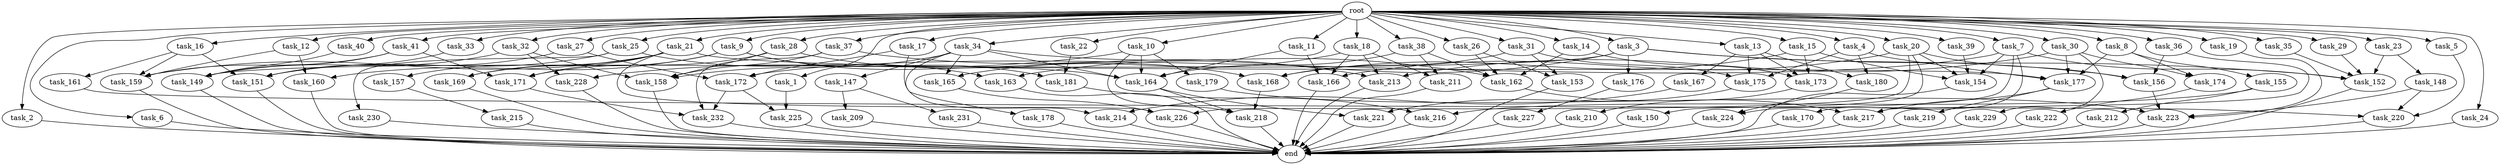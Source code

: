 digraph G {
  task_148 [size="858993459.200000"];
  task_171 [size="1047972020.224000"];
  task_32 [size="1.024000"];
  task_220 [size="1486058684.416000"];
  task_156 [size="326417514.496000"];
  task_27 [size="1.024000"];
  task_153 [size="171798691.840000"];
  task_4 [size="1.024000"];
  task_2 [size="1.024000"];
  task_13 [size="1.024000"];
  task_147 [size="549755813.888000"];
  task_224 [size="730144440.320000"];
  task_176 [size="34359738.368000"];
  task_41 [size="1.024000"];
  task_177 [size="2173253451.776000"];
  task_228 [size="764504178.688000"];
  task_223 [size="2379411881.984000"];
  task_6 [size="1.024000"];
  task_9 [size="1.024000"];
  task_216 [size="584115552.256000"];
  task_149 [size="1219770712.064000"];
  task_165 [size="1099511627.776000"];
  task_159 [size="1975684956.160000"];
  task_231 [size="858993459.200000"];
  task_33 [size="1.024000"];
  task_150 [size="214748364.800000"];
  task_178 [size="549755813.888000"];
  task_31 [size="1.024000"];
  task_162 [size="1219770712.064000"];
  task_36 [size="1.024000"];
  task_16 [size="1.024000"];
  task_175 [size="824633720.832000"];
  task_161 [size="695784701.952000"];
  task_158 [size="1056561954.816000"];
  task_170 [size="695784701.952000"];
  task_15 [size="1.024000"];
  task_10 [size="1.024000"];
  task_229 [size="214748364.800000"];
  task_29 [size="1.024000"];
  task_222 [size="549755813.888000"];
  task_209 [size="858993459.200000"];
  task_155 [size="858993459.200000"];
  task_221 [size="773094113.280000"];
  task_172 [size="2104533975.040000"];
  task_174 [size="1073741824.000000"];
  end [size="0.000000"];
  task_227 [size="34359738.368000"];
  task_169 [size="1245540515.840000"];
  task_215 [size="77309411.328000"];
  task_14 [size="1.024000"];
  task_180 [size="687194767.360000"];
  task_18 [size="1.024000"];
  task_12 [size="1.024000"];
  task_230 [size="858993459.200000"];
  task_210 [size="858993459.200000"];
  task_173 [size="1254130450.432000"];
  task_26 [size="1.024000"];
  task_167 [size="137438953.472000"];
  task_154 [size="1683627180.032000"];
  task_25 [size="1.024000"];
  task_21 [size="1.024000"];
  task_37 [size="1.024000"];
  task_23 [size="1.024000"];
  root [size="0.000000"];
  task_5 [size="1.024000"];
  task_11 [size="1.024000"];
  task_219 [size="549755813.888000"];
  task_179 [size="549755813.888000"];
  task_40 [size="1.024000"];
  task_3 [size="1.024000"];
  task_166 [size="1314259992.576000"];
  task_212 [size="34359738.368000"];
  task_213 [size="979252543.488000"];
  task_225 [size="910533066.752000"];
  task_39 [size="1.024000"];
  task_232 [size="566935683.072000"];
  task_22 [size="1.024000"];
  task_28 [size="1.024000"];
  task_7 [size="1.024000"];
  task_34 [size="1.024000"];
  task_211 [size="764504178.688000"];
  task_226 [size="901943132.160000"];
  task_17 [size="1.024000"];
  task_168 [size="910533066.752000"];
  task_214 [size="1554778161.152000"];
  task_164 [size="2559800508.416000"];
  task_217 [size="704374636.544000"];
  task_218 [size="1941325217.792000"];
  task_157 [size="549755813.888000"];
  task_1 [size="1.024000"];
  task_160 [size="1005022347.264000"];
  task_181 [size="773094113.280000"];
  task_20 [size="1.024000"];
  task_35 [size="1.024000"];
  task_163 [size="893353197.568000"];
  task_30 [size="1.024000"];
  task_151 [size="2319282339.840000"];
  task_38 [size="1.024000"];
  task_24 [size="1.024000"];
  task_152 [size="2585570312.192000"];
  task_8 [size="1.024000"];
  task_19 [size="1.024000"];

  task_148 -> task_223 [size="536870912.000000"];
  task_148 -> task_220 [size="536870912.000000"];
  task_171 -> task_232 [size="134217728.000000"];
  task_32 -> task_149 [size="209715200.000000"];
  task_32 -> task_158 [size="209715200.000000"];
  task_32 -> task_228 [size="209715200.000000"];
  task_220 -> end [size="1.000000"];
  task_156 -> task_223 [size="411041792.000000"];
  task_27 -> task_172 [size="536870912.000000"];
  task_27 -> task_151 [size="536870912.000000"];
  task_153 -> end [size="1.000000"];
  task_4 -> task_175 [size="536870912.000000"];
  task_4 -> task_180 [size="536870912.000000"];
  task_4 -> task_177 [size="536870912.000000"];
  task_2 -> end [size="1.000000"];
  task_13 -> task_175 [size="134217728.000000"];
  task_13 -> task_167 [size="134217728.000000"];
  task_13 -> task_180 [size="134217728.000000"];
  task_13 -> task_173 [size="134217728.000000"];
  task_147 -> task_209 [size="838860800.000000"];
  task_147 -> task_231 [size="838860800.000000"];
  task_224 -> end [size="1.000000"];
  task_176 -> task_227 [size="33554432.000000"];
  task_41 -> task_149 [size="411041792.000000"];
  task_41 -> task_159 [size="411041792.000000"];
  task_41 -> task_171 [size="411041792.000000"];
  task_177 -> task_219 [size="536870912.000000"];
  task_177 -> task_217 [size="536870912.000000"];
  task_228 -> end [size="1.000000"];
  task_223 -> end [size="1.000000"];
  task_6 -> end [size="1.000000"];
  task_9 -> task_169 [size="679477248.000000"];
  task_9 -> task_160 [size="679477248.000000"];
  task_9 -> task_164 [size="679477248.000000"];
  task_9 -> task_181 [size="679477248.000000"];
  task_216 -> end [size="1.000000"];
  task_149 -> end [size="1.000000"];
  task_165 -> task_226 [size="134217728.000000"];
  task_159 -> end [size="1.000000"];
  task_231 -> end [size="1.000000"];
  task_33 -> task_151 [size="209715200.000000"];
  task_150 -> end [size="1.000000"];
  task_178 -> end [size="1.000000"];
  task_31 -> task_175 [size="134217728.000000"];
  task_31 -> task_168 [size="134217728.000000"];
  task_31 -> task_153 [size="134217728.000000"];
  task_162 -> task_217 [size="75497472.000000"];
  task_36 -> task_156 [size="75497472.000000"];
  task_36 -> task_217 [size="75497472.000000"];
  task_16 -> task_161 [size="679477248.000000"];
  task_16 -> task_159 [size="679477248.000000"];
  task_16 -> task_151 [size="679477248.000000"];
  task_175 -> task_221 [size="75497472.000000"];
  task_161 -> task_220 [size="75497472.000000"];
  task_158 -> end [size="1.000000"];
  task_170 -> end [size="1.000000"];
  task_15 -> task_168 [size="679477248.000000"];
  task_15 -> task_154 [size="679477248.000000"];
  task_15 -> task_173 [size="679477248.000000"];
  task_10 -> task_179 [size="536870912.000000"];
  task_10 -> task_218 [size="536870912.000000"];
  task_10 -> task_164 [size="536870912.000000"];
  task_10 -> task_228 [size="536870912.000000"];
  task_229 -> end [size="1.000000"];
  task_29 -> task_152 [size="838860800.000000"];
  task_222 -> end [size="1.000000"];
  task_209 -> end [size="1.000000"];
  task_155 -> task_212 [size="33554432.000000"];
  task_155 -> task_216 [size="33554432.000000"];
  task_221 -> end [size="1.000000"];
  task_172 -> task_232 [size="209715200.000000"];
  task_172 -> task_225 [size="209715200.000000"];
  task_174 -> task_222 [size="536870912.000000"];
  task_227 -> end [size="1.000000"];
  task_169 -> end [size="1.000000"];
  task_215 -> end [size="1.000000"];
  task_14 -> task_162 [size="411041792.000000"];
  task_14 -> task_173 [size="411041792.000000"];
  task_180 -> task_224 [size="33554432.000000"];
  task_18 -> task_213 [size="536870912.000000"];
  task_18 -> task_165 [size="536870912.000000"];
  task_18 -> task_211 [size="536870912.000000"];
  task_18 -> task_166 [size="536870912.000000"];
  task_12 -> task_160 [size="301989888.000000"];
  task_12 -> task_159 [size="301989888.000000"];
  task_230 -> end [size="1.000000"];
  task_210 -> end [size="1.000000"];
  task_173 -> task_210 [size="838860800.000000"];
  task_26 -> task_162 [size="33554432.000000"];
  task_26 -> task_153 [size="33554432.000000"];
  task_167 -> task_214 [size="679477248.000000"];
  task_154 -> end [size="1.000000"];
  task_25 -> task_230 [size="838860800.000000"];
  task_25 -> task_163 [size="838860800.000000"];
  task_25 -> task_151 [size="838860800.000000"];
  task_21 -> task_157 [size="536870912.000000"];
  task_21 -> task_171 [size="536870912.000000"];
  task_21 -> task_226 [size="536870912.000000"];
  task_21 -> task_169 [size="536870912.000000"];
  task_21 -> task_159 [size="536870912.000000"];
  task_21 -> task_177 [size="536870912.000000"];
  task_37 -> task_232 [size="209715200.000000"];
  task_37 -> task_213 [size="209715200.000000"];
  task_37 -> task_158 [size="209715200.000000"];
  task_23 -> task_148 [size="838860800.000000"];
  task_23 -> task_152 [size="838860800.000000"];
  root -> task_12 [size="1.000000"];
  root -> task_36 [size="1.000000"];
  root -> task_16 [size="1.000000"];
  root -> task_9 [size="1.000000"];
  root -> task_39 [size="1.000000"];
  root -> task_11 [size="1.000000"];
  root -> task_22 [size="1.000000"];
  root -> task_7 [size="1.000000"];
  root -> task_33 [size="1.000000"];
  root -> task_28 [size="1.000000"];
  root -> task_4 [size="1.000000"];
  root -> task_34 [size="1.000000"];
  root -> task_2 [size="1.000000"];
  root -> task_15 [size="1.000000"];
  root -> task_10 [size="1.000000"];
  root -> task_29 [size="1.000000"];
  root -> task_21 [size="1.000000"];
  root -> task_17 [size="1.000000"];
  root -> task_18 [size="1.000000"];
  root -> task_41 [size="1.000000"];
  root -> task_20 [size="1.000000"];
  root -> task_23 [size="1.000000"];
  root -> task_6 [size="1.000000"];
  root -> task_32 [size="1.000000"];
  root -> task_5 [size="1.000000"];
  root -> task_37 [size="1.000000"];
  root -> task_26 [size="1.000000"];
  root -> task_25 [size="1.000000"];
  root -> task_31 [size="1.000000"];
  root -> task_35 [size="1.000000"];
  root -> task_13 [size="1.000000"];
  root -> task_30 [size="1.000000"];
  root -> task_19 [size="1.000000"];
  root -> task_1 [size="1.000000"];
  root -> task_40 [size="1.000000"];
  root -> task_38 [size="1.000000"];
  root -> task_24 [size="1.000000"];
  root -> task_3 [size="1.000000"];
  root -> task_8 [size="1.000000"];
  root -> task_27 [size="1.000000"];
  root -> task_14 [size="1.000000"];
  task_5 -> task_220 [size="838860800.000000"];
  task_11 -> task_164 [size="536870912.000000"];
  task_11 -> task_166 [size="536870912.000000"];
  task_219 -> end [size="1.000000"];
  task_179 -> task_223 [size="536870912.000000"];
  task_40 -> task_149 [size="536870912.000000"];
  task_3 -> task_149 [size="33554432.000000"];
  task_3 -> task_152 [size="33554432.000000"];
  task_3 -> task_163 [size="33554432.000000"];
  task_3 -> task_176 [size="33554432.000000"];
  task_3 -> task_156 [size="33554432.000000"];
  task_166 -> end [size="1.000000"];
  task_212 -> end [size="1.000000"];
  task_213 -> end [size="1.000000"];
  task_225 -> end [size="1.000000"];
  task_39 -> task_154 [size="75497472.000000"];
  task_232 -> end [size="1.000000"];
  task_22 -> task_181 [size="75497472.000000"];
  task_28 -> task_168 [size="75497472.000000"];
  task_28 -> task_171 [size="75497472.000000"];
  task_28 -> task_158 [size="75497472.000000"];
  task_7 -> task_172 [size="679477248.000000"];
  task_7 -> task_224 [size="679477248.000000"];
  task_7 -> task_154 [size="679477248.000000"];
  task_7 -> task_152 [size="679477248.000000"];
  task_7 -> task_170 [size="679477248.000000"];
  task_34 -> task_162 [size="536870912.000000"];
  task_34 -> task_165 [size="536870912.000000"];
  task_34 -> task_147 [size="536870912.000000"];
  task_34 -> task_158 [size="536870912.000000"];
  task_34 -> task_164 [size="536870912.000000"];
  task_34 -> task_178 [size="536870912.000000"];
  task_211 -> end [size="1.000000"];
  task_226 -> end [size="1.000000"];
  task_17 -> task_172 [size="838860800.000000"];
  task_17 -> task_214 [size="838860800.000000"];
  task_168 -> task_218 [size="679477248.000000"];
  task_214 -> end [size="1.000000"];
  task_164 -> task_221 [size="679477248.000000"];
  task_164 -> task_218 [size="679477248.000000"];
  task_217 -> end [size="1.000000"];
  task_218 -> end [size="1.000000"];
  task_157 -> task_215 [size="75497472.000000"];
  task_1 -> task_225 [size="679477248.000000"];
  task_160 -> end [size="1.000000"];
  task_181 -> task_216 [size="536870912.000000"];
  task_20 -> task_154 [size="209715200.000000"];
  task_20 -> task_150 [size="209715200.000000"];
  task_20 -> task_156 [size="209715200.000000"];
  task_20 -> task_166 [size="209715200.000000"];
  task_20 -> task_226 [size="209715200.000000"];
  task_35 -> task_152 [size="134217728.000000"];
  task_163 -> end [size="1.000000"];
  task_30 -> task_213 [size="209715200.000000"];
  task_30 -> task_174 [size="209715200.000000"];
  task_30 -> task_177 [size="209715200.000000"];
  task_30 -> task_229 [size="209715200.000000"];
  task_151 -> end [size="1.000000"];
  task_38 -> task_162 [size="209715200.000000"];
  task_38 -> task_211 [size="209715200.000000"];
  task_38 -> task_164 [size="209715200.000000"];
  task_24 -> end [size="1.000000"];
  task_152 -> end [size="1.000000"];
  task_8 -> task_155 [size="838860800.000000"];
  task_8 -> task_177 [size="838860800.000000"];
  task_8 -> task_174 [size="838860800.000000"];
  task_19 -> task_223 [size="838860800.000000"];
}
